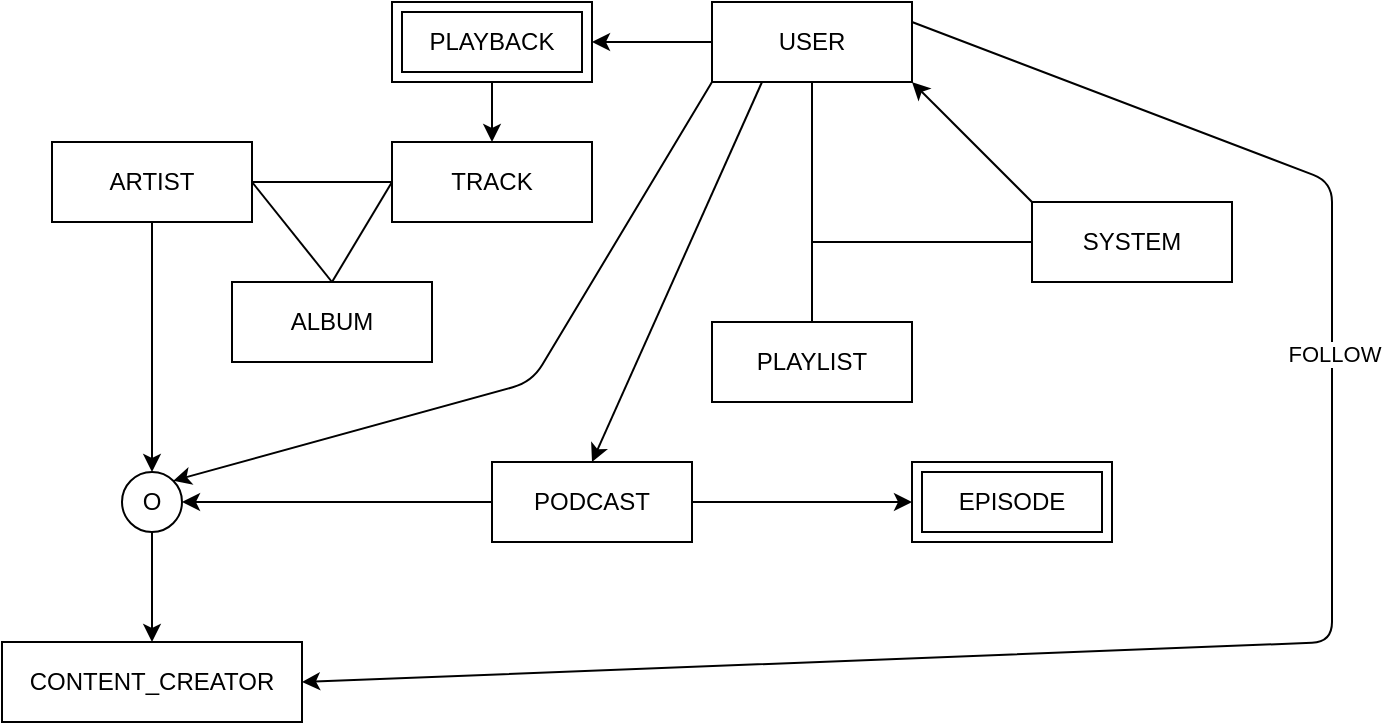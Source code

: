 <mxfile version="15.4.1" type="github">
  <diagram id="R2lEEEUBdFMjLlhIrx00" name="Page-1">
    <mxGraphModel dx="1422" dy="786" grid="1" gridSize="10" guides="1" tooltips="1" connect="1" arrows="1" fold="1" page="1" pageScale="1" pageWidth="850" pageHeight="1100" math="0" shadow="0" extFonts="Permanent Marker^https://fonts.googleapis.com/css?family=Permanent+Marker">
      <root>
        <mxCell id="0" />
        <mxCell id="1" parent="0" />
        <mxCell id="1D2xiEHlIqDx1GY5nxCo-1" value="TRACK" style="whiteSpace=wrap;html=1;align=center;" vertex="1" parent="1">
          <mxGeometry x="200" y="330" width="100" height="40" as="geometry" />
        </mxCell>
        <mxCell id="1D2xiEHlIqDx1GY5nxCo-21" style="edgeStyle=none;rounded=0;orthogonalLoop=1;jettySize=auto;html=1;exitX=0;exitY=0;exitDx=0;exitDy=0;entryX=1;entryY=1;entryDx=0;entryDy=0;" edge="1" parent="1" source="1D2xiEHlIqDx1GY5nxCo-2" target="1D2xiEHlIqDx1GY5nxCo-8">
          <mxGeometry relative="1" as="geometry" />
        </mxCell>
        <mxCell id="1D2xiEHlIqDx1GY5nxCo-2" value="SYSTEM" style="whiteSpace=wrap;html=1;align=center;" vertex="1" parent="1">
          <mxGeometry x="520" y="360" width="100" height="40" as="geometry" />
        </mxCell>
        <mxCell id="1D2xiEHlIqDx1GY5nxCo-53" style="edgeStyle=none;rounded=1;orthogonalLoop=1;jettySize=auto;html=1;exitX=0.5;exitY=1;exitDx=0;exitDy=0;entryX=0.5;entryY=0;entryDx=0;entryDy=0;" edge="1" parent="1" source="1D2xiEHlIqDx1GY5nxCo-3" target="1D2xiEHlIqDx1GY5nxCo-52">
          <mxGeometry relative="1" as="geometry" />
        </mxCell>
        <mxCell id="1D2xiEHlIqDx1GY5nxCo-3" value="ARTIST" style="whiteSpace=wrap;html=1;align=center;" vertex="1" parent="1">
          <mxGeometry x="30" y="330" width="100" height="40" as="geometry" />
        </mxCell>
        <mxCell id="1D2xiEHlIqDx1GY5nxCo-4" value="ALBUM" style="whiteSpace=wrap;html=1;align=center;" vertex="1" parent="1">
          <mxGeometry x="120" y="400" width="100" height="40" as="geometry" />
        </mxCell>
        <mxCell id="1D2xiEHlIqDx1GY5nxCo-5" value="PLAYLIST" style="whiteSpace=wrap;html=1;align=center;" vertex="1" parent="1">
          <mxGeometry x="360" y="420" width="100" height="40" as="geometry" />
        </mxCell>
        <mxCell id="1D2xiEHlIqDx1GY5nxCo-18" style="edgeStyle=none;rounded=0;orthogonalLoop=1;jettySize=auto;html=1;exitX=0;exitY=0.5;exitDx=0;exitDy=0;entryX=1;entryY=0.5;entryDx=0;entryDy=0;" edge="1" parent="1" source="1D2xiEHlIqDx1GY5nxCo-8" target="1D2xiEHlIqDx1GY5nxCo-17">
          <mxGeometry relative="1" as="geometry" />
        </mxCell>
        <mxCell id="1D2xiEHlIqDx1GY5nxCo-49" style="edgeStyle=none;rounded=1;orthogonalLoop=1;jettySize=auto;html=1;exitX=0.25;exitY=1;exitDx=0;exitDy=0;entryX=0.5;entryY=0;entryDx=0;entryDy=0;" edge="1" parent="1" source="1D2xiEHlIqDx1GY5nxCo-8" target="1D2xiEHlIqDx1GY5nxCo-39">
          <mxGeometry relative="1" as="geometry">
            <mxPoint x="170" y="530" as="targetPoint" />
          </mxGeometry>
        </mxCell>
        <mxCell id="1D2xiEHlIqDx1GY5nxCo-59" style="edgeStyle=none;rounded=1;orthogonalLoop=1;jettySize=auto;html=1;exitX=1;exitY=0.25;exitDx=0;exitDy=0;entryX=1;entryY=0.5;entryDx=0;entryDy=0;" edge="1" parent="1" source="1D2xiEHlIqDx1GY5nxCo-8" target="1D2xiEHlIqDx1GY5nxCo-55">
          <mxGeometry relative="1" as="geometry">
            <Array as="points">
              <mxPoint x="670" y="350" />
              <mxPoint x="670" y="580" />
            </Array>
          </mxGeometry>
        </mxCell>
        <mxCell id="1D2xiEHlIqDx1GY5nxCo-60" value="FOLLOW" style="edgeLabel;html=1;align=center;verticalAlign=middle;resizable=0;points=[];" vertex="1" connectable="0" parent="1D2xiEHlIqDx1GY5nxCo-59">
          <mxGeometry x="-0.36" y="1" relative="1" as="geometry">
            <mxPoint as="offset" />
          </mxGeometry>
        </mxCell>
        <mxCell id="1D2xiEHlIqDx1GY5nxCo-61" style="edgeStyle=none;rounded=1;orthogonalLoop=1;jettySize=auto;html=1;exitX=0;exitY=1;exitDx=0;exitDy=0;entryX=1;entryY=0;entryDx=0;entryDy=0;" edge="1" parent="1" source="1D2xiEHlIqDx1GY5nxCo-8" target="1D2xiEHlIqDx1GY5nxCo-52">
          <mxGeometry relative="1" as="geometry">
            <Array as="points">
              <mxPoint x="270" y="450" />
            </Array>
          </mxGeometry>
        </mxCell>
        <mxCell id="1D2xiEHlIqDx1GY5nxCo-8" value="USER" style="whiteSpace=wrap;html=1;align=center;" vertex="1" parent="1">
          <mxGeometry x="360" y="260" width="100" height="40" as="geometry" />
        </mxCell>
        <mxCell id="1D2xiEHlIqDx1GY5nxCo-9" value="" style="endArrow=none;html=1;rounded=0;entryX=0;entryY=0.5;entryDx=0;entryDy=0;exitX=1;exitY=0.5;exitDx=0;exitDy=0;" edge="1" parent="1" source="1D2xiEHlIqDx1GY5nxCo-3" target="1D2xiEHlIqDx1GY5nxCo-1">
          <mxGeometry relative="1" as="geometry">
            <mxPoint x="40" y="310" as="sourcePoint" />
            <mxPoint x="200" y="310" as="targetPoint" />
          </mxGeometry>
        </mxCell>
        <mxCell id="1D2xiEHlIqDx1GY5nxCo-10" value="" style="endArrow=none;html=1;rounded=0;entryX=0.5;entryY=0;entryDx=0;entryDy=0;exitX=1;exitY=0.5;exitDx=0;exitDy=0;" edge="1" parent="1" source="1D2xiEHlIqDx1GY5nxCo-3" target="1D2xiEHlIqDx1GY5nxCo-4">
          <mxGeometry relative="1" as="geometry">
            <mxPoint x="140" y="400" as="sourcePoint" />
            <mxPoint x="230" y="400" as="targetPoint" />
          </mxGeometry>
        </mxCell>
        <mxCell id="1D2xiEHlIqDx1GY5nxCo-11" value="" style="endArrow=none;html=1;rounded=0;entryX=0.5;entryY=0;entryDx=0;entryDy=0;exitX=0;exitY=0.5;exitDx=0;exitDy=0;" edge="1" parent="1" source="1D2xiEHlIqDx1GY5nxCo-1" target="1D2xiEHlIqDx1GY5nxCo-4">
          <mxGeometry relative="1" as="geometry">
            <mxPoint x="140" y="400" as="sourcePoint" />
            <mxPoint x="170" y="480" as="targetPoint" />
          </mxGeometry>
        </mxCell>
        <mxCell id="1D2xiEHlIqDx1GY5nxCo-14" value="" style="endArrow=none;html=1;rounded=0;entryX=0.5;entryY=0;entryDx=0;entryDy=0;exitX=0.5;exitY=1;exitDx=0;exitDy=0;" edge="1" parent="1" source="1D2xiEHlIqDx1GY5nxCo-8" target="1D2xiEHlIqDx1GY5nxCo-5">
          <mxGeometry relative="1" as="geometry">
            <mxPoint x="420" y="480" as="sourcePoint" />
            <mxPoint x="490" y="540" as="targetPoint" />
          </mxGeometry>
        </mxCell>
        <mxCell id="1D2xiEHlIqDx1GY5nxCo-15" value="" style="endArrow=none;html=1;rounded=0;exitX=0;exitY=0.5;exitDx=0;exitDy=0;" edge="1" parent="1" source="1D2xiEHlIqDx1GY5nxCo-2">
          <mxGeometry relative="1" as="geometry">
            <mxPoint x="420" y="300" as="sourcePoint" />
            <mxPoint x="410" y="380" as="targetPoint" />
          </mxGeometry>
        </mxCell>
        <mxCell id="1D2xiEHlIqDx1GY5nxCo-19" style="edgeStyle=none;rounded=0;orthogonalLoop=1;jettySize=auto;html=1;exitX=0.5;exitY=1;exitDx=0;exitDy=0;entryX=0.5;entryY=0;entryDx=0;entryDy=0;" edge="1" parent="1" source="1D2xiEHlIqDx1GY5nxCo-17" target="1D2xiEHlIqDx1GY5nxCo-1">
          <mxGeometry relative="1" as="geometry" />
        </mxCell>
        <mxCell id="1D2xiEHlIqDx1GY5nxCo-17" value="PLAYBACK" style="shape=ext;margin=3;double=1;whiteSpace=wrap;html=1;align=center;" vertex="1" parent="1">
          <mxGeometry x="200" y="260" width="100" height="40" as="geometry" />
        </mxCell>
        <mxCell id="1D2xiEHlIqDx1GY5nxCo-44" style="edgeStyle=none;rounded=1;orthogonalLoop=1;jettySize=auto;html=1;exitX=1;exitY=0.5;exitDx=0;exitDy=0;entryX=0;entryY=0.5;entryDx=0;entryDy=0;" edge="1" parent="1" source="1D2xiEHlIqDx1GY5nxCo-39" target="1D2xiEHlIqDx1GY5nxCo-46">
          <mxGeometry relative="1" as="geometry">
            <mxPoint x="310" y="540" as="targetPoint" />
          </mxGeometry>
        </mxCell>
        <mxCell id="1D2xiEHlIqDx1GY5nxCo-54" style="edgeStyle=none;rounded=1;orthogonalLoop=1;jettySize=auto;html=1;exitX=0;exitY=0.5;exitDx=0;exitDy=0;entryX=1;entryY=0.5;entryDx=0;entryDy=0;" edge="1" parent="1" source="1D2xiEHlIqDx1GY5nxCo-39" target="1D2xiEHlIqDx1GY5nxCo-52">
          <mxGeometry relative="1" as="geometry" />
        </mxCell>
        <mxCell id="1D2xiEHlIqDx1GY5nxCo-39" value="PODCAST" style="whiteSpace=wrap;html=1;align=center;" vertex="1" parent="1">
          <mxGeometry x="250" y="490" width="100" height="40" as="geometry" />
        </mxCell>
        <mxCell id="1D2xiEHlIqDx1GY5nxCo-46" value="EPISODE" style="shape=ext;margin=3;double=1;whiteSpace=wrap;html=1;align=center;" vertex="1" parent="1">
          <mxGeometry x="460" y="490" width="100" height="40" as="geometry" />
        </mxCell>
        <mxCell id="1D2xiEHlIqDx1GY5nxCo-51" value="" style="edgeStyle=none;rounded=1;orthogonalLoop=1;jettySize=auto;html=1;entryX=0.5;entryY=0;entryDx=0;entryDy=0;endArrow=none;" edge="1" parent="1">
          <mxGeometry relative="1" as="geometry">
            <mxPoint x="170" y="530" as="sourcePoint" />
            <mxPoint x="170" y="530" as="targetPoint" />
          </mxGeometry>
        </mxCell>
        <mxCell id="1D2xiEHlIqDx1GY5nxCo-58" style="edgeStyle=none;rounded=1;orthogonalLoop=1;jettySize=auto;html=1;exitX=0.5;exitY=1;exitDx=0;exitDy=0;entryX=0.5;entryY=0;entryDx=0;entryDy=0;" edge="1" parent="1" source="1D2xiEHlIqDx1GY5nxCo-52" target="1D2xiEHlIqDx1GY5nxCo-55">
          <mxGeometry relative="1" as="geometry" />
        </mxCell>
        <mxCell id="1D2xiEHlIqDx1GY5nxCo-52" value="O" style="ellipse;whiteSpace=wrap;html=1;aspect=fixed;" vertex="1" parent="1">
          <mxGeometry x="65" y="495" width="30" height="30" as="geometry" />
        </mxCell>
        <mxCell id="1D2xiEHlIqDx1GY5nxCo-55" value="CONTENT_CREATOR" style="whiteSpace=wrap;html=1;align=center;" vertex="1" parent="1">
          <mxGeometry x="5" y="580" width="150" height="40" as="geometry" />
        </mxCell>
      </root>
    </mxGraphModel>
  </diagram>
</mxfile>

